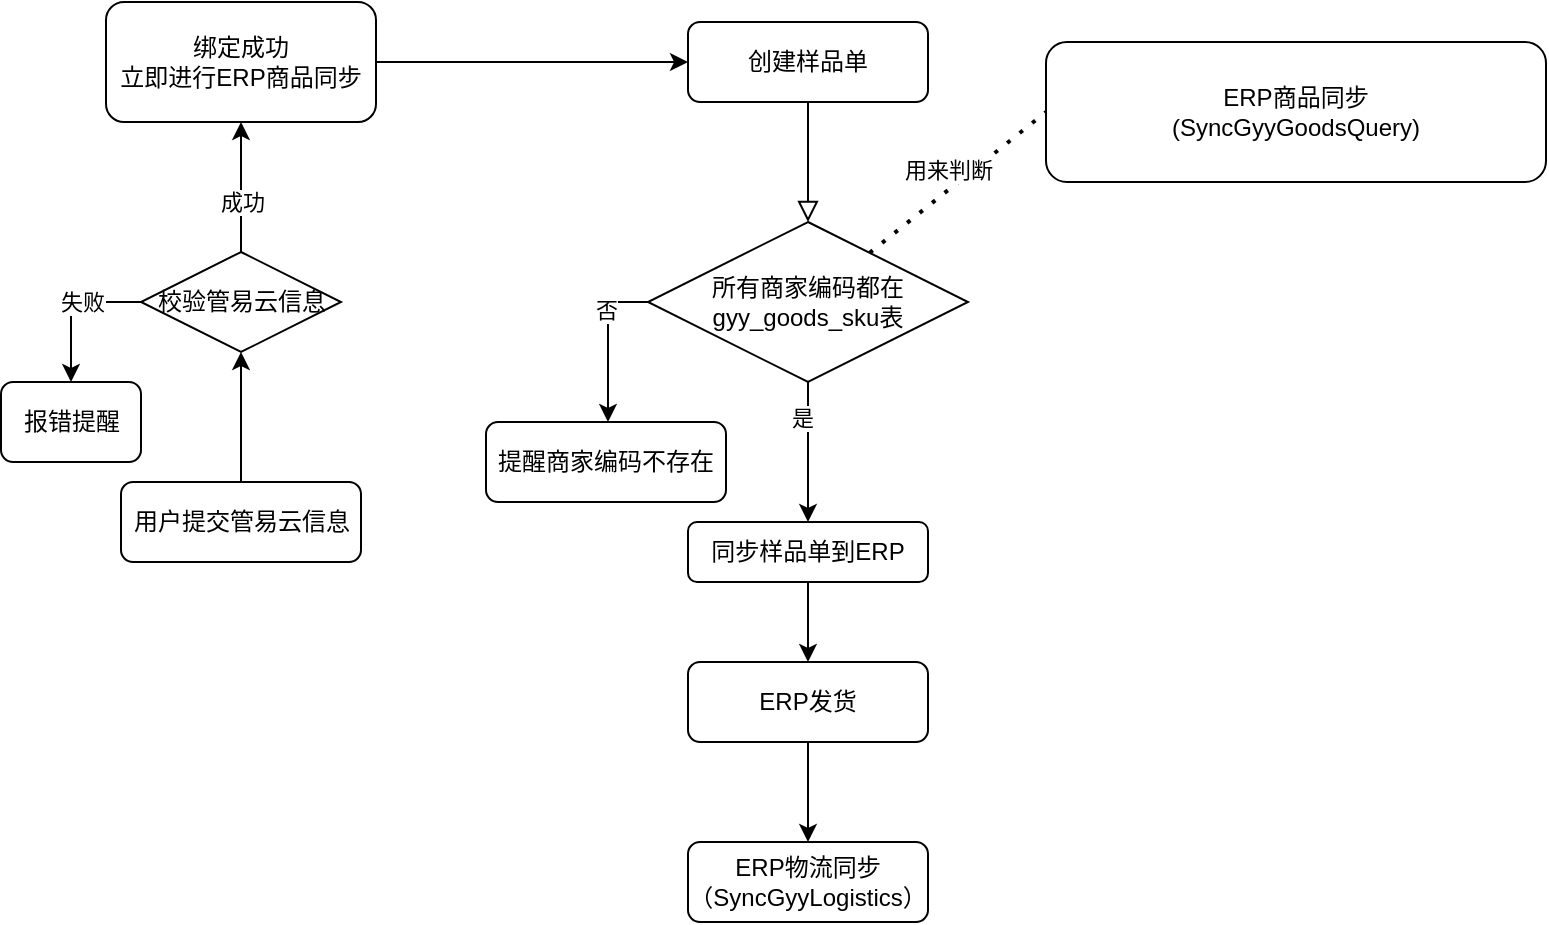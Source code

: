 <mxfile version="21.5.2" type="github">
  <diagram id="C5RBs43oDa-KdzZeNtuy" name="Page-1">
    <mxGraphModel dx="1290" dy="541" grid="1" gridSize="10" guides="1" tooltips="1" connect="1" arrows="1" fold="1" page="1" pageScale="1" pageWidth="827" pageHeight="1169" math="0" shadow="0">
      <root>
        <mxCell id="WIyWlLk6GJQsqaUBKTNV-0" />
        <mxCell id="WIyWlLk6GJQsqaUBKTNV-1" parent="WIyWlLk6GJQsqaUBKTNV-0" />
        <mxCell id="CAjIwiGMZuAr3p27-ff_-0" value="" style="rounded=0;html=1;jettySize=auto;orthogonalLoop=1;fontSize=11;endArrow=block;endFill=0;endSize=8;strokeWidth=1;shadow=0;labelBackgroundColor=none;edgeStyle=orthogonalEdgeStyle;entryX=0.5;entryY=0;entryDx=0;entryDy=0;" parent="WIyWlLk6GJQsqaUBKTNV-1" source="CAjIwiGMZuAr3p27-ff_-1" target="CAjIwiGMZuAr3p27-ff_-11" edge="1">
          <mxGeometry relative="1" as="geometry">
            <mxPoint x="451" y="190" as="targetPoint" />
          </mxGeometry>
        </mxCell>
        <mxCell id="CAjIwiGMZuAr3p27-ff_-1" value="创建样品单" style="rounded=1;whiteSpace=wrap;html=1;fontSize=12;glass=0;strokeWidth=1;shadow=0;" parent="WIyWlLk6GJQsqaUBKTNV-1" vertex="1">
          <mxGeometry x="351" y="90" width="120" height="40" as="geometry" />
        </mxCell>
        <mxCell id="CAjIwiGMZuAr3p27-ff_-2" style="edgeStyle=orthogonalEdgeStyle;rounded=0;orthogonalLoop=1;jettySize=auto;html=1;entryX=0.5;entryY=0;entryDx=0;entryDy=0;" parent="WIyWlLk6GJQsqaUBKTNV-1" source="CAjIwiGMZuAr3p27-ff_-3" target="CAjIwiGMZuAr3p27-ff_-15" edge="1">
          <mxGeometry relative="1" as="geometry" />
        </mxCell>
        <mxCell id="CAjIwiGMZuAr3p27-ff_-3" value="ERP发货" style="rounded=1;whiteSpace=wrap;html=1;fontSize=12;glass=0;strokeWidth=1;shadow=0;" parent="WIyWlLk6GJQsqaUBKTNV-1" vertex="1">
          <mxGeometry x="351" y="410" width="120" height="40" as="geometry" />
        </mxCell>
        <mxCell id="CAjIwiGMZuAr3p27-ff_-4" value="ERP商品同步&lt;br&gt;(SyncGyyGoodsQuery)" style="rounded=1;whiteSpace=wrap;html=1;fontSize=12;glass=0;strokeWidth=1;shadow=0;" parent="WIyWlLk6GJQsqaUBKTNV-1" vertex="1">
          <mxGeometry x="530" y="100" width="250" height="70" as="geometry" />
        </mxCell>
        <mxCell id="CAjIwiGMZuAr3p27-ff_-5" style="edgeStyle=orthogonalEdgeStyle;rounded=0;orthogonalLoop=1;jettySize=auto;html=1;entryX=0.5;entryY=0;entryDx=0;entryDy=0;" parent="WIyWlLk6GJQsqaUBKTNV-1" source="CAjIwiGMZuAr3p27-ff_-6" target="CAjIwiGMZuAr3p27-ff_-3" edge="1">
          <mxGeometry relative="1" as="geometry" />
        </mxCell>
        <mxCell id="CAjIwiGMZuAr3p27-ff_-6" value="同步样品单到ERP" style="rounded=1;whiteSpace=wrap;html=1;fontSize=12;glass=0;strokeWidth=1;shadow=0;" parent="WIyWlLk6GJQsqaUBKTNV-1" vertex="1">
          <mxGeometry x="351" y="340" width="120" height="30" as="geometry" />
        </mxCell>
        <mxCell id="CAjIwiGMZuAr3p27-ff_-7" style="edgeStyle=orthogonalEdgeStyle;rounded=0;orthogonalLoop=1;jettySize=auto;html=1;exitX=0.5;exitY=1;exitDx=0;exitDy=0;entryX=0.5;entryY=0;entryDx=0;entryDy=0;" parent="WIyWlLk6GJQsqaUBKTNV-1" source="CAjIwiGMZuAr3p27-ff_-11" target="CAjIwiGMZuAr3p27-ff_-6" edge="1">
          <mxGeometry relative="1" as="geometry">
            <mxPoint x="411" y="310" as="targetPoint" />
          </mxGeometry>
        </mxCell>
        <mxCell id="CAjIwiGMZuAr3p27-ff_-8" value="是" style="edgeLabel;html=1;align=center;verticalAlign=middle;resizable=0;points=[];" parent="CAjIwiGMZuAr3p27-ff_-7" vertex="1" connectable="0">
          <mxGeometry x="-0.506" y="-3" relative="1" as="geometry">
            <mxPoint as="offset" />
          </mxGeometry>
        </mxCell>
        <mxCell id="CAjIwiGMZuAr3p27-ff_-9" style="edgeStyle=orthogonalEdgeStyle;rounded=0;orthogonalLoop=1;jettySize=auto;html=1;exitX=0;exitY=0.5;exitDx=0;exitDy=0;entryX=0.508;entryY=0;entryDx=0;entryDy=0;entryPerimeter=0;" parent="WIyWlLk6GJQsqaUBKTNV-1" source="CAjIwiGMZuAr3p27-ff_-11" edge="1">
          <mxGeometry relative="1" as="geometry">
            <mxPoint x="310.96" y="290" as="targetPoint" />
          </mxGeometry>
        </mxCell>
        <mxCell id="CAjIwiGMZuAr3p27-ff_-10" value="否" style="edgeLabel;html=1;align=center;verticalAlign=middle;resizable=0;points=[];" parent="CAjIwiGMZuAr3p27-ff_-9" vertex="1" connectable="0">
          <mxGeometry x="-0.425" y="-1" relative="1" as="geometry">
            <mxPoint as="offset" />
          </mxGeometry>
        </mxCell>
        <mxCell id="CAjIwiGMZuAr3p27-ff_-11" value="所有商家编码都在gyy_goods_sku表" style="rhombus;whiteSpace=wrap;html=1;" parent="WIyWlLk6GJQsqaUBKTNV-1" vertex="1">
          <mxGeometry x="331" y="190" width="160" height="80" as="geometry" />
        </mxCell>
        <mxCell id="CAjIwiGMZuAr3p27-ff_-12" value="提醒商家编码不存在" style="rounded=1;whiteSpace=wrap;html=1;fontSize=12;glass=0;strokeWidth=1;shadow=0;" parent="WIyWlLk6GJQsqaUBKTNV-1" vertex="1">
          <mxGeometry x="250" y="290" width="120" height="40" as="geometry" />
        </mxCell>
        <mxCell id="CAjIwiGMZuAr3p27-ff_-13" value="" style="endArrow=none;dashed=1;html=1;dashPattern=1 3;strokeWidth=2;rounded=0;entryX=0;entryY=0.5;entryDx=0;entryDy=0;" parent="WIyWlLk6GJQsqaUBKTNV-1" source="CAjIwiGMZuAr3p27-ff_-11" target="CAjIwiGMZuAr3p27-ff_-4" edge="1">
          <mxGeometry width="50" height="50" relative="1" as="geometry">
            <mxPoint x="390" y="310" as="sourcePoint" />
            <mxPoint x="490" y="100" as="targetPoint" />
          </mxGeometry>
        </mxCell>
        <mxCell id="CAjIwiGMZuAr3p27-ff_-14" value="用来判断" style="edgeLabel;html=1;align=center;verticalAlign=middle;resizable=0;points=[];" parent="CAjIwiGMZuAr3p27-ff_-13" vertex="1" connectable="0">
          <mxGeometry x="-0.003" y="8" relative="1" as="geometry">
            <mxPoint as="offset" />
          </mxGeometry>
        </mxCell>
        <mxCell id="CAjIwiGMZuAr3p27-ff_-15" value="ERP物流同步&lt;br style=&quot;border-color: var(--border-color);&quot;&gt;（SyncGyyLogistics）" style="rounded=1;whiteSpace=wrap;html=1;fontSize=12;glass=0;strokeWidth=1;shadow=0;" parent="WIyWlLk6GJQsqaUBKTNV-1" vertex="1">
          <mxGeometry x="351" y="500" width="120" height="40" as="geometry" />
        </mxCell>
        <mxCell id="CAjIwiGMZuAr3p27-ff_-17" value="用户提交管易云信息" style="rounded=1;whiteSpace=wrap;html=1;fontSize=12;glass=0;strokeWidth=1;shadow=0;" parent="WIyWlLk6GJQsqaUBKTNV-1" vertex="1">
          <mxGeometry x="67.5" y="320" width="120" height="40" as="geometry" />
        </mxCell>
        <mxCell id="CAjIwiGMZuAr3p27-ff_-18" style="edgeStyle=orthogonalEdgeStyle;rounded=0;orthogonalLoop=1;jettySize=auto;html=1;entryX=0.5;entryY=1;entryDx=0;entryDy=0;exitX=0.5;exitY=0;exitDx=0;exitDy=0;" parent="WIyWlLk6GJQsqaUBKTNV-1" source="CAjIwiGMZuAr3p27-ff_-22" target="CAjIwiGMZuAr3p27-ff_-21" edge="1">
          <mxGeometry relative="1" as="geometry">
            <mxPoint x="128" y="200" as="sourcePoint" />
          </mxGeometry>
        </mxCell>
        <mxCell id="CAjIwiGMZuAr3p27-ff_-24" value="成功" style="edgeLabel;html=1;align=center;verticalAlign=middle;resizable=0;points=[];" parent="CAjIwiGMZuAr3p27-ff_-18" vertex="1" connectable="0">
          <mxGeometry x="-0.232" relative="1" as="geometry">
            <mxPoint as="offset" />
          </mxGeometry>
        </mxCell>
        <mxCell id="CAjIwiGMZuAr3p27-ff_-20" style="edgeStyle=orthogonalEdgeStyle;rounded=0;orthogonalLoop=1;jettySize=auto;html=1;entryX=0;entryY=0.5;entryDx=0;entryDy=0;" parent="WIyWlLk6GJQsqaUBKTNV-1" source="CAjIwiGMZuAr3p27-ff_-21" target="CAjIwiGMZuAr3p27-ff_-1" edge="1">
          <mxGeometry relative="1" as="geometry" />
        </mxCell>
        <mxCell id="CAjIwiGMZuAr3p27-ff_-21" value="绑定成功&lt;br&gt;立即进行ERP商品同步" style="rounded=1;whiteSpace=wrap;html=1;fontSize=12;glass=0;strokeWidth=1;shadow=0;" parent="WIyWlLk6GJQsqaUBKTNV-1" vertex="1">
          <mxGeometry x="60" y="80" width="135" height="60" as="geometry" />
        </mxCell>
        <mxCell id="CAjIwiGMZuAr3p27-ff_-23" value="" style="edgeStyle=orthogonalEdgeStyle;rounded=0;orthogonalLoop=1;jettySize=auto;html=1;entryX=0.5;entryY=1;entryDx=0;entryDy=0;" parent="WIyWlLk6GJQsqaUBKTNV-1" source="CAjIwiGMZuAr3p27-ff_-17" target="CAjIwiGMZuAr3p27-ff_-22" edge="1">
          <mxGeometry relative="1" as="geometry">
            <mxPoint x="127.5" y="230" as="targetPoint" />
            <mxPoint x="128" y="300" as="sourcePoint" />
          </mxGeometry>
        </mxCell>
        <mxCell id="CAjIwiGMZuAr3p27-ff_-32" style="edgeStyle=orthogonalEdgeStyle;rounded=0;orthogonalLoop=1;jettySize=auto;html=1;exitX=0;exitY=0.5;exitDx=0;exitDy=0;entryX=0.5;entryY=0;entryDx=0;entryDy=0;" parent="WIyWlLk6GJQsqaUBKTNV-1" source="CAjIwiGMZuAr3p27-ff_-22" target="CAjIwiGMZuAr3p27-ff_-29" edge="1">
          <mxGeometry relative="1" as="geometry" />
        </mxCell>
        <mxCell id="CAjIwiGMZuAr3p27-ff_-33" value="失败" style="edgeLabel;html=1;align=center;verticalAlign=middle;resizable=0;points=[];" parent="CAjIwiGMZuAr3p27-ff_-32" vertex="1" connectable="0">
          <mxGeometry x="-0.208" relative="1" as="geometry">
            <mxPoint as="offset" />
          </mxGeometry>
        </mxCell>
        <mxCell id="CAjIwiGMZuAr3p27-ff_-22" value="校验管易云信息" style="rhombus;whiteSpace=wrap;html=1;" parent="WIyWlLk6GJQsqaUBKTNV-1" vertex="1">
          <mxGeometry x="77.5" y="205" width="100" height="50" as="geometry" />
        </mxCell>
        <mxCell id="CAjIwiGMZuAr3p27-ff_-29" value="报错提醒" style="rounded=1;whiteSpace=wrap;html=1;fontSize=12;glass=0;strokeWidth=1;shadow=0;" parent="WIyWlLk6GJQsqaUBKTNV-1" vertex="1">
          <mxGeometry x="7.5" y="270" width="70" height="40" as="geometry" />
        </mxCell>
      </root>
    </mxGraphModel>
  </diagram>
</mxfile>
